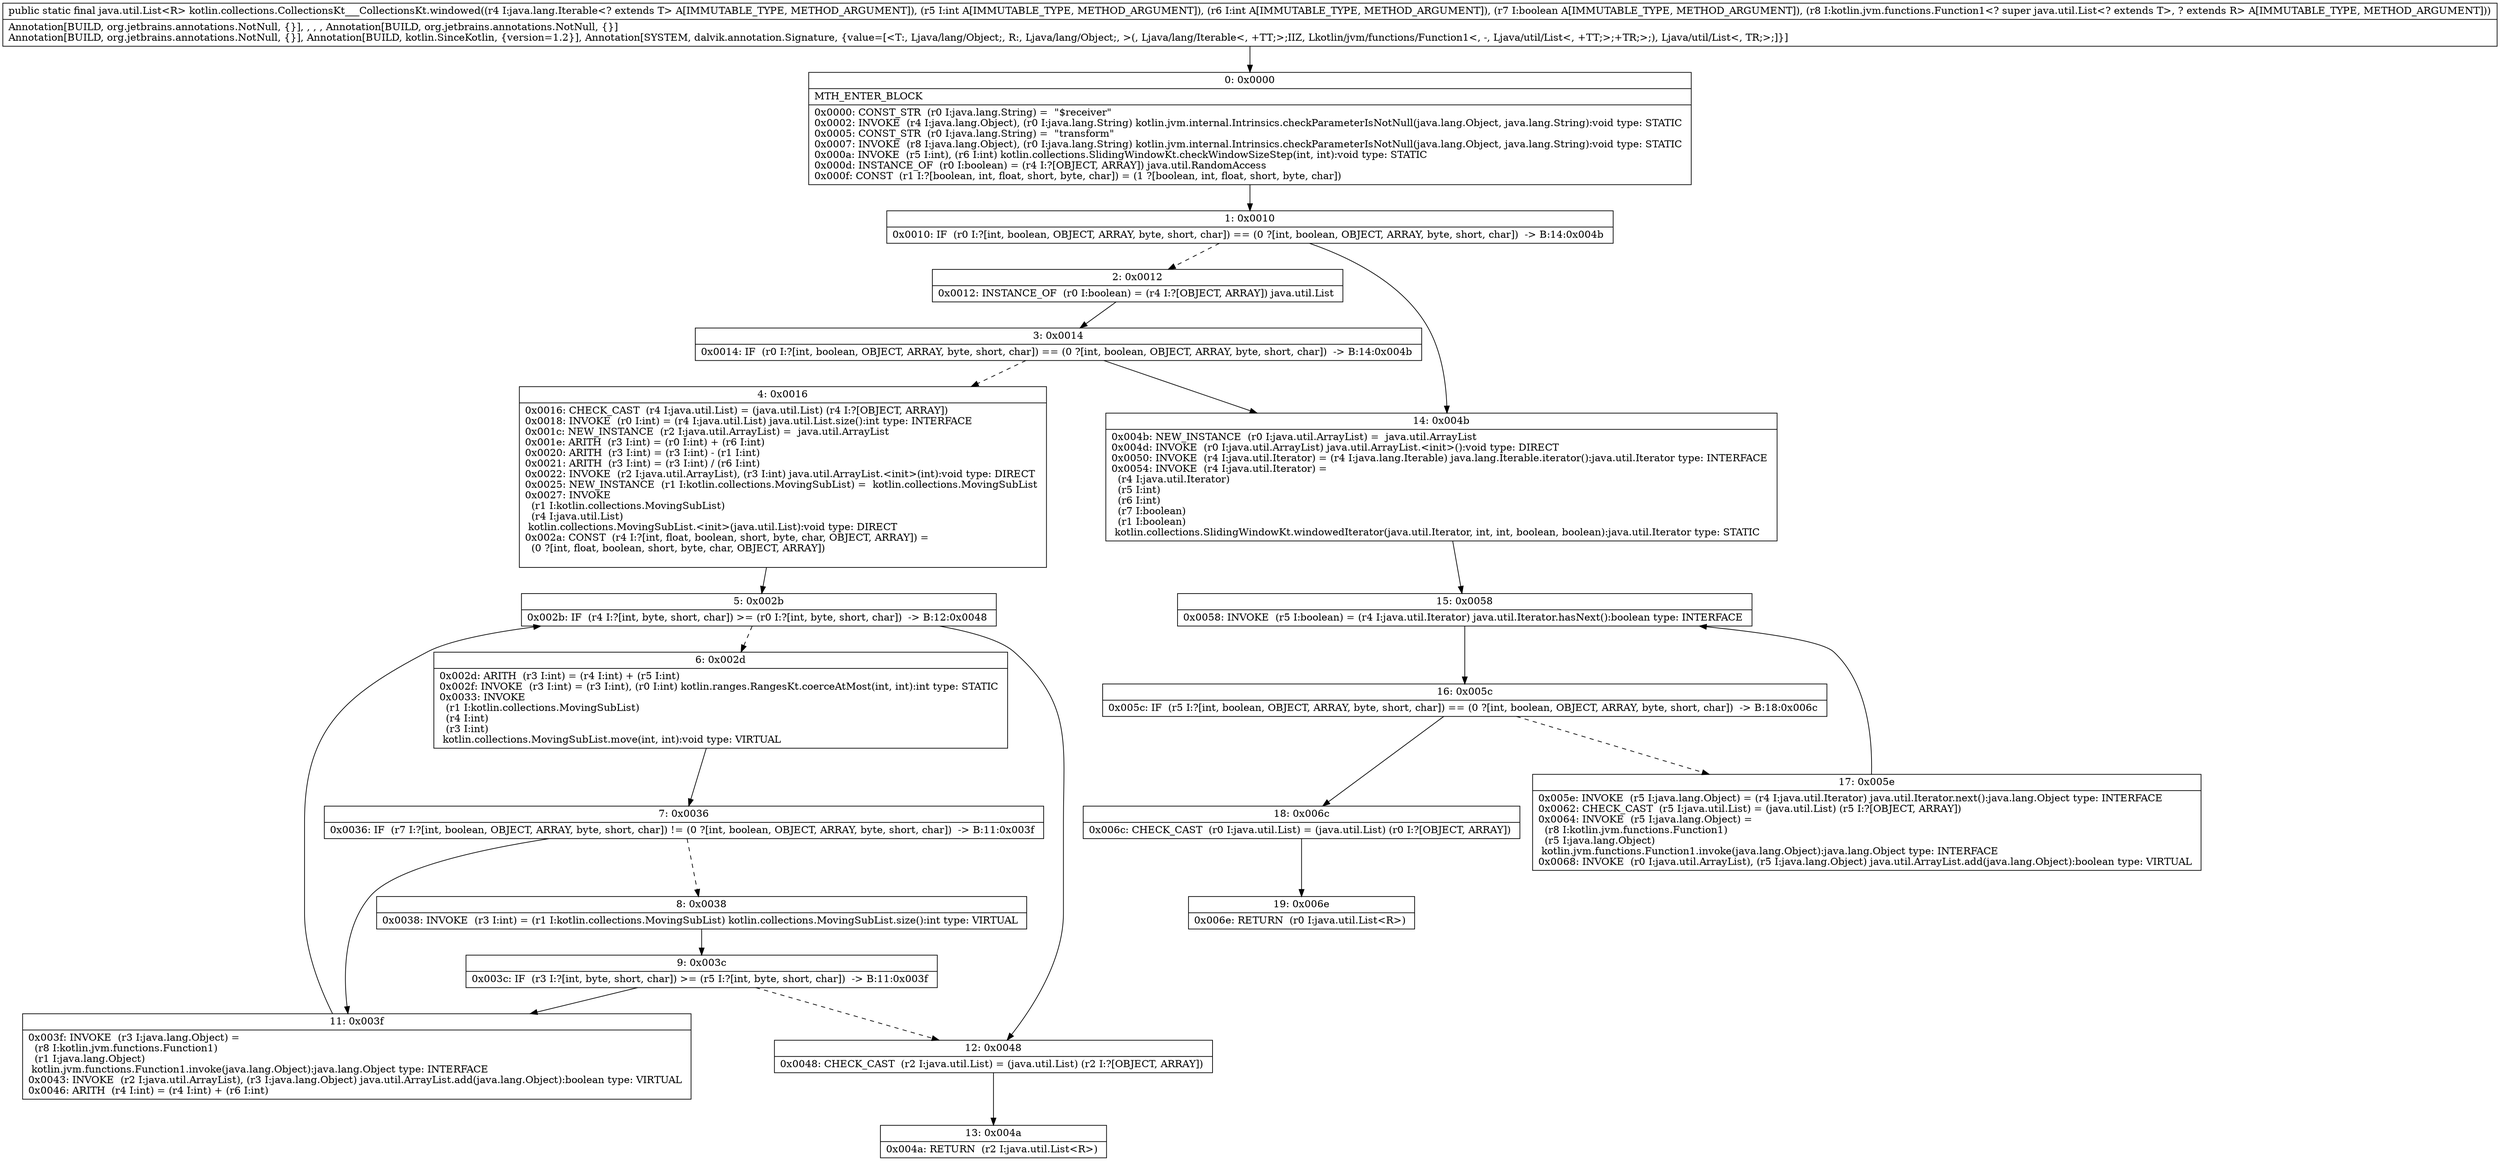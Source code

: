digraph "CFG forkotlin.collections.CollectionsKt___CollectionsKt.windowed(Ljava\/lang\/Iterable;IIZLkotlin\/jvm\/functions\/Function1;)Ljava\/util\/List;" {
Node_0 [shape=record,label="{0\:\ 0x0000|MTH_ENTER_BLOCK\l|0x0000: CONST_STR  (r0 I:java.lang.String) =  \"$receiver\" \l0x0002: INVOKE  (r4 I:java.lang.Object), (r0 I:java.lang.String) kotlin.jvm.internal.Intrinsics.checkParameterIsNotNull(java.lang.Object, java.lang.String):void type: STATIC \l0x0005: CONST_STR  (r0 I:java.lang.String) =  \"transform\" \l0x0007: INVOKE  (r8 I:java.lang.Object), (r0 I:java.lang.String) kotlin.jvm.internal.Intrinsics.checkParameterIsNotNull(java.lang.Object, java.lang.String):void type: STATIC \l0x000a: INVOKE  (r5 I:int), (r6 I:int) kotlin.collections.SlidingWindowKt.checkWindowSizeStep(int, int):void type: STATIC \l0x000d: INSTANCE_OF  (r0 I:boolean) = (r4 I:?[OBJECT, ARRAY]) java.util.RandomAccess \l0x000f: CONST  (r1 I:?[boolean, int, float, short, byte, char]) = (1 ?[boolean, int, float, short, byte, char]) \l}"];
Node_1 [shape=record,label="{1\:\ 0x0010|0x0010: IF  (r0 I:?[int, boolean, OBJECT, ARRAY, byte, short, char]) == (0 ?[int, boolean, OBJECT, ARRAY, byte, short, char])  \-\> B:14:0x004b \l}"];
Node_2 [shape=record,label="{2\:\ 0x0012|0x0012: INSTANCE_OF  (r0 I:boolean) = (r4 I:?[OBJECT, ARRAY]) java.util.List \l}"];
Node_3 [shape=record,label="{3\:\ 0x0014|0x0014: IF  (r0 I:?[int, boolean, OBJECT, ARRAY, byte, short, char]) == (0 ?[int, boolean, OBJECT, ARRAY, byte, short, char])  \-\> B:14:0x004b \l}"];
Node_4 [shape=record,label="{4\:\ 0x0016|0x0016: CHECK_CAST  (r4 I:java.util.List) = (java.util.List) (r4 I:?[OBJECT, ARRAY]) \l0x0018: INVOKE  (r0 I:int) = (r4 I:java.util.List) java.util.List.size():int type: INTERFACE \l0x001c: NEW_INSTANCE  (r2 I:java.util.ArrayList) =  java.util.ArrayList \l0x001e: ARITH  (r3 I:int) = (r0 I:int) + (r6 I:int) \l0x0020: ARITH  (r3 I:int) = (r3 I:int) \- (r1 I:int) \l0x0021: ARITH  (r3 I:int) = (r3 I:int) \/ (r6 I:int) \l0x0022: INVOKE  (r2 I:java.util.ArrayList), (r3 I:int) java.util.ArrayList.\<init\>(int):void type: DIRECT \l0x0025: NEW_INSTANCE  (r1 I:kotlin.collections.MovingSubList) =  kotlin.collections.MovingSubList \l0x0027: INVOKE  \l  (r1 I:kotlin.collections.MovingSubList)\l  (r4 I:java.util.List)\l kotlin.collections.MovingSubList.\<init\>(java.util.List):void type: DIRECT \l0x002a: CONST  (r4 I:?[int, float, boolean, short, byte, char, OBJECT, ARRAY]) = \l  (0 ?[int, float, boolean, short, byte, char, OBJECT, ARRAY])\l \l}"];
Node_5 [shape=record,label="{5\:\ 0x002b|0x002b: IF  (r4 I:?[int, byte, short, char]) \>= (r0 I:?[int, byte, short, char])  \-\> B:12:0x0048 \l}"];
Node_6 [shape=record,label="{6\:\ 0x002d|0x002d: ARITH  (r3 I:int) = (r4 I:int) + (r5 I:int) \l0x002f: INVOKE  (r3 I:int) = (r3 I:int), (r0 I:int) kotlin.ranges.RangesKt.coerceAtMost(int, int):int type: STATIC \l0x0033: INVOKE  \l  (r1 I:kotlin.collections.MovingSubList)\l  (r4 I:int)\l  (r3 I:int)\l kotlin.collections.MovingSubList.move(int, int):void type: VIRTUAL \l}"];
Node_7 [shape=record,label="{7\:\ 0x0036|0x0036: IF  (r7 I:?[int, boolean, OBJECT, ARRAY, byte, short, char]) != (0 ?[int, boolean, OBJECT, ARRAY, byte, short, char])  \-\> B:11:0x003f \l}"];
Node_8 [shape=record,label="{8\:\ 0x0038|0x0038: INVOKE  (r3 I:int) = (r1 I:kotlin.collections.MovingSubList) kotlin.collections.MovingSubList.size():int type: VIRTUAL \l}"];
Node_9 [shape=record,label="{9\:\ 0x003c|0x003c: IF  (r3 I:?[int, byte, short, char]) \>= (r5 I:?[int, byte, short, char])  \-\> B:11:0x003f \l}"];
Node_11 [shape=record,label="{11\:\ 0x003f|0x003f: INVOKE  (r3 I:java.lang.Object) = \l  (r8 I:kotlin.jvm.functions.Function1)\l  (r1 I:java.lang.Object)\l kotlin.jvm.functions.Function1.invoke(java.lang.Object):java.lang.Object type: INTERFACE \l0x0043: INVOKE  (r2 I:java.util.ArrayList), (r3 I:java.lang.Object) java.util.ArrayList.add(java.lang.Object):boolean type: VIRTUAL \l0x0046: ARITH  (r4 I:int) = (r4 I:int) + (r6 I:int) \l}"];
Node_12 [shape=record,label="{12\:\ 0x0048|0x0048: CHECK_CAST  (r2 I:java.util.List) = (java.util.List) (r2 I:?[OBJECT, ARRAY]) \l}"];
Node_13 [shape=record,label="{13\:\ 0x004a|0x004a: RETURN  (r2 I:java.util.List\<R\>) \l}"];
Node_14 [shape=record,label="{14\:\ 0x004b|0x004b: NEW_INSTANCE  (r0 I:java.util.ArrayList) =  java.util.ArrayList \l0x004d: INVOKE  (r0 I:java.util.ArrayList) java.util.ArrayList.\<init\>():void type: DIRECT \l0x0050: INVOKE  (r4 I:java.util.Iterator) = (r4 I:java.lang.Iterable) java.lang.Iterable.iterator():java.util.Iterator type: INTERFACE \l0x0054: INVOKE  (r4 I:java.util.Iterator) = \l  (r4 I:java.util.Iterator)\l  (r5 I:int)\l  (r6 I:int)\l  (r7 I:boolean)\l  (r1 I:boolean)\l kotlin.collections.SlidingWindowKt.windowedIterator(java.util.Iterator, int, int, boolean, boolean):java.util.Iterator type: STATIC \l}"];
Node_15 [shape=record,label="{15\:\ 0x0058|0x0058: INVOKE  (r5 I:boolean) = (r4 I:java.util.Iterator) java.util.Iterator.hasNext():boolean type: INTERFACE \l}"];
Node_16 [shape=record,label="{16\:\ 0x005c|0x005c: IF  (r5 I:?[int, boolean, OBJECT, ARRAY, byte, short, char]) == (0 ?[int, boolean, OBJECT, ARRAY, byte, short, char])  \-\> B:18:0x006c \l}"];
Node_17 [shape=record,label="{17\:\ 0x005e|0x005e: INVOKE  (r5 I:java.lang.Object) = (r4 I:java.util.Iterator) java.util.Iterator.next():java.lang.Object type: INTERFACE \l0x0062: CHECK_CAST  (r5 I:java.util.List) = (java.util.List) (r5 I:?[OBJECT, ARRAY]) \l0x0064: INVOKE  (r5 I:java.lang.Object) = \l  (r8 I:kotlin.jvm.functions.Function1)\l  (r5 I:java.lang.Object)\l kotlin.jvm.functions.Function1.invoke(java.lang.Object):java.lang.Object type: INTERFACE \l0x0068: INVOKE  (r0 I:java.util.ArrayList), (r5 I:java.lang.Object) java.util.ArrayList.add(java.lang.Object):boolean type: VIRTUAL \l}"];
Node_18 [shape=record,label="{18\:\ 0x006c|0x006c: CHECK_CAST  (r0 I:java.util.List) = (java.util.List) (r0 I:?[OBJECT, ARRAY]) \l}"];
Node_19 [shape=record,label="{19\:\ 0x006e|0x006e: RETURN  (r0 I:java.util.List\<R\>) \l}"];
MethodNode[shape=record,label="{public static final java.util.List\<R\> kotlin.collections.CollectionsKt___CollectionsKt.windowed((r4 I:java.lang.Iterable\<? extends T\> A[IMMUTABLE_TYPE, METHOD_ARGUMENT]), (r5 I:int A[IMMUTABLE_TYPE, METHOD_ARGUMENT]), (r6 I:int A[IMMUTABLE_TYPE, METHOD_ARGUMENT]), (r7 I:boolean A[IMMUTABLE_TYPE, METHOD_ARGUMENT]), (r8 I:kotlin.jvm.functions.Function1\<? super java.util.List\<? extends T\>, ? extends R\> A[IMMUTABLE_TYPE, METHOD_ARGUMENT]))  | Annotation[BUILD, org.jetbrains.annotations.NotNull, \{\}], , , , Annotation[BUILD, org.jetbrains.annotations.NotNull, \{\}]\lAnnotation[BUILD, org.jetbrains.annotations.NotNull, \{\}], Annotation[BUILD, kotlin.SinceKotlin, \{version=1.2\}], Annotation[SYSTEM, dalvik.annotation.Signature, \{value=[\<T:, Ljava\/lang\/Object;, R:, Ljava\/lang\/Object;, \>(, Ljava\/lang\/Iterable\<, +TT;\>;IIZ, Lkotlin\/jvm\/functions\/Function1\<, \-, Ljava\/util\/List\<, +TT;\>;+TR;\>;), Ljava\/util\/List\<, TR;\>;]\}]\l}"];
MethodNode -> Node_0;
Node_0 -> Node_1;
Node_1 -> Node_2[style=dashed];
Node_1 -> Node_14;
Node_2 -> Node_3;
Node_3 -> Node_4[style=dashed];
Node_3 -> Node_14;
Node_4 -> Node_5;
Node_5 -> Node_6[style=dashed];
Node_5 -> Node_12;
Node_6 -> Node_7;
Node_7 -> Node_8[style=dashed];
Node_7 -> Node_11;
Node_8 -> Node_9;
Node_9 -> Node_11;
Node_9 -> Node_12[style=dashed];
Node_11 -> Node_5;
Node_12 -> Node_13;
Node_14 -> Node_15;
Node_15 -> Node_16;
Node_16 -> Node_17[style=dashed];
Node_16 -> Node_18;
Node_17 -> Node_15;
Node_18 -> Node_19;
}

